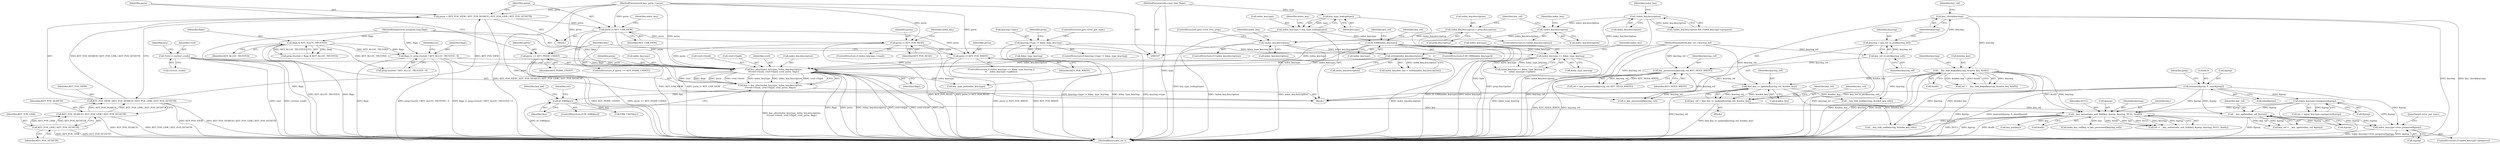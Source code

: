digraph "0_linux_c06cfb08b88dfbe13be44a69ae2fdc3a7c902d81_2@API" {
"1000467" [label="(Call,index_key.type->free_preparse(&prep))"];
"1000238" [label="(Call,index_key.type->preparse(&prep))"];
"1000192" [label="(Call,memset(&prep, 0, sizeof(prep)))"];
"1000486" [label="(Call,__key_update(key_ref, &prep))"];
"1000348" [label="(Call,key_ref = find_key_to_update(keyring_ref, &index_key))"];
"1000350" [label="(Call,find_key_to_update(keyring_ref, &index_key))"];
"1000328" [label="(Call,key_permission(keyring_ref, KEY_NEED_WRITE))"];
"1000175" [label="(Call,key_ref_to_ptr(keyring_ref))"];
"1000108" [label="(MethodParameterIn,key_ref_t keyring_ref)"];
"1000310" [label="(Call,__key_link_begin(keyring, &index_key, &edit))"];
"1000177" [label="(Call,key_check(keyring))"];
"1000173" [label="(Call,keyring = key_ref_to_ptr(keyring_ref))"];
"1000428" [label="(Call,__key_instantiate_and_link(key, &prep, keyring, NULL, &edit))"];
"1000418" [label="(Call,IS_ERR(key))"];
"1000399" [label="(Call,key = key_alloc(index_key.type, index_key.description,\n\t\t\tcred->fsuid, cred->fsgid, cred, perm, flags))"];
"1000401" [label="(Call,key_alloc(index_key.type, index_key.description,\n\t\t\tcred->fsuid, cred->fsgid, cred, perm, flags))"];
"1000385" [label="(Call,index_key.type == &key_type_keyring)"];
"1000137" [label="(Call,IS_ERR(index_key.type))"];
"1000130" [label="(Call,index_key.type = key_type_lookup(type))"];
"1000134" [label="(Call,key_type_lookup(type))"];
"1000109" [label="(MethodParameterIn,const char *type)"];
"1000185" [label="(Call,keyring->type != &key_type_keyring)"];
"1000278" [label="(Call,strlen(index_key.description))"];
"1000269" [label="(Call,!index_key.description)"];
"1000252" [label="(Call,!index_key.description)"];
"1000162" [label="(Call,!index_key.description)"];
"1000256" [label="(Call,index_key.description = prep.description)"];
"1000120" [label="(Call,*cred = current_cred())"];
"1000396" [label="(Call,perm |= KEY_POS_WRITE)"];
"1000371" [label="(Call,perm |= KEY_USR_VIEW)"];
"1000362" [label="(Call,perm = KEY_POS_VIEW | KEY_POS_SEARCH | KEY_POS_LINK | KEY_POS_SETATTR)"];
"1000364" [label="(Call,KEY_POS_VIEW | KEY_POS_SEARCH | KEY_POS_LINK | KEY_POS_SETATTR)"];
"1000366" [label="(Call,KEY_POS_SEARCH | KEY_POS_LINK | KEY_POS_SETATTR)"];
"1000368" [label="(Call,KEY_POS_LINK | KEY_POS_SETATTR)"];
"1000113" [label="(MethodParameterIn,key_perm_t perm)"];
"1000380" [label="(Call,perm |= KEY_POS_READ)"];
"1000358" [label="(Call,perm == KEY_PERM_UNDEF)"];
"1000300" [label="(Call,flags |= prep.trusted ? KEY_ALLOC_TRUSTED : 0)"];
"1000221" [label="(Call,flags & KEY_ALLOC_TRUSTED)"];
"1000114" [label="(MethodParameterIn,unsigned long flags)"];
"1000251" [label="(ControlStructure,if (!index_key.description))"];
"1000363" [label="(Identifier,perm)"];
"1000114" [label="(MethodParameterIn,unsigned long flags)"];
"1000374" [label="(ControlStructure,if (index_key.type->read))"];
"1000488" [label="(Call,&prep)"];
"1000386" [label="(Call,index_key.type)"];
"1000371" [label="(Call,perm |= KEY_USR_VIEW)"];
"1000131" [label="(Call,index_key.type)"];
"1000184" [label="(ControlStructure,if (keyring->type != &key_type_keyring))"];
"1000359" [label="(Identifier,perm)"];
"1000370" [label="(Identifier,KEY_POS_SETATTR)"];
"1000470" [label="(JumpTarget,error_put_type:)"];
"1000222" [label="(Identifier,flags)"];
"1000191" [label="(ControlStructure,goto error_put_type;)"];
"1000256" [label="(Call,index_key.description = prep.description)"];
"1000422" [label="(Identifier,key_ref)"];
"1000389" [label="(Call,&key_type_keyring)"];
"1000377" [label="(Identifier,index_key)"];
"1000393" [label="(Identifier,index_key)"];
"1000186" [label="(Call,keyring->type)"];
"1000373" [label="(Identifier,KEY_USR_VIEW)"];
"1000274" [label="(Call,index_key.desc_len = strlen(index_key.description))"];
"1000428" [label="(Call,__key_instantiate_and_link(key, &prep, keyring, NULL, &edit))"];
"1000419" [label="(Identifier,key)"];
"1000396" [label="(Call,perm |= KEY_POS_WRITE)"];
"1000258" [label="(Identifier,index_key)"];
"1000416" [label="(Identifier,flags)"];
"1000252" [label="(Call,!index_key.description)"];
"1000130" [label="(Call,index_key.type = key_type_lookup(type))"];
"1000348" [label="(Call,key_ref = find_key_to_update(keyring_ref, &index_key))"];
"1000486" [label="(Call,__key_update(key_ref, &prep))"];
"1000176" [label="(Identifier,keyring_ref)"];
"1000309" [label="(Identifier,ret)"];
"1000380" [label="(Call,perm |= KEY_POS_READ)"];
"1000135" [label="(Identifier,type)"];
"1000357" [label="(ControlStructure,if (perm == KEY_PERM_UNDEF))"];
"1000122" [label="(Call,current_cred())"];
"1000384" [label="(Call,index_key.type == &key_type_keyring ||\n\t\t    index_key.type->update)"];
"1000399" [label="(Call,key = key_alloc(index_key.type, index_key.description,\n\t\t\tcred->fsuid, cred->fsgid, cred, perm, flags))"];
"1000349" [label="(Identifier,key_ref)"];
"1000196" [label="(Call,sizeof(prep))"];
"1000192" [label="(Call,memset(&prep, 0, sizeof(prep)))"];
"1000312" [label="(Call,&index_key)"];
"1000236" [label="(Call,ret = index_key.type->preparse(&prep))"];
"1000177" [label="(Call,key_check(keyring))"];
"1000195" [label="(Literal,0)"];
"1000137" [label="(Call,IS_ERR(index_key.type))"];
"1000194" [label="(Identifier,prep)"];
"1000330" [label="(Identifier,KEY_NEED_WRITE)"];
"1000239" [label="(Call,&prep)"];
"1000441" [label="(Call,key_put(key))"];
"1000362" [label="(Call,perm = KEY_POS_VIEW | KEY_POS_SEARCH | KEY_POS_LINK | KEY_POS_SETATTR)"];
"1000484" [label="(Call,key_ref = __key_update(key_ref, &prep))"];
"1000143" [label="(Identifier,key_ref)"];
"1000385" [label="(Call,index_key.type == &key_type_keyring)"];
"1000270" [label="(Call,index_key.description)"];
"1000161" [label="(Call,!index_key.description && !index_key.type->preparse)"];
"1000408" [label="(Call,cred->fsuid)"];
"1000126" [label="(Identifier,key)"];
"1000411" [label="(Call,cred->fsgid)"];
"1000311" [label="(Identifier,keyring)"];
"1000308" [label="(Call,ret = __key_link_begin(keyring, &index_key, &edit))"];
"1000487" [label="(Identifier,key_ref)"];
"1000372" [label="(Identifier,perm)"];
"1000434" [label="(Call,&edit)"];
"1000418" [label="(Call,IS_ERR(key))"];
"1000329" [label="(Identifier,keyring_ref)"];
"1000162" [label="(Call,!index_key.description)"];
"1000260" [label="(Call,prep.description)"];
"1000397" [label="(Identifier,perm)"];
"1000417" [label="(ControlStructure,if (IS_ERR(key)))"];
"1000414" [label="(Identifier,cred)"];
"1000455" [label="(Call,__key_link_end(keyring, &index_key, edit))"];
"1000278" [label="(Call,strlen(index_key.description))"];
"1000300" [label="(Call,flags |= prep.trusted ? KEY_ALLOC_TRUSTED : 0)"];
"1000269" [label="(Call,!index_key.description)"];
"1000367" [label="(Identifier,KEY_POS_SEARCH)"];
"1000467" [label="(Call,index_key.type->free_preparse(&prep))"];
"1000369" [label="(Identifier,KEY_POS_LINK)"];
"1000433" [label="(Identifier,NULL)"];
"1000302" [label="(Call,prep.trusted ? KEY_ALLOC_TRUSTED : 0)"];
"1000121" [label="(Identifier,cred)"];
"1000382" [label="(Identifier,KEY_POS_READ)"];
"1000352" [label="(Call,&index_key)"];
"1000350" [label="(Call,find_key_to_update(keyring_ref, &index_key))"];
"1000368" [label="(Call,KEY_POS_LINK | KEY_POS_SETATTR)"];
"1000120" [label="(Call,*cred = current_cred())"];
"1000276" [label="(Identifier,index_key)"];
"1000310" [label="(Call,__key_link_begin(keyring, &index_key, &edit))"];
"1000185" [label="(Call,keyring->type != &key_type_keyring)"];
"1000479" [label="(Call,__key_link_end(keyring, &index_key, edit))"];
"1000347" [label="(Block,)"];
"1000361" [label="(Block,)"];
"1000358" [label="(Call,perm == KEY_PERM_UNDEF)"];
"1000149" [label="(Identifier,key_ref)"];
"1000351" [label="(Identifier,keyring_ref)"];
"1000401" [label="(Call,key_alloc(index_key.type, index_key.description,\n\t\t\tcred->fsuid, cred->fsgid, cred, perm, flags))"];
"1000423" [label="(Call,ERR_CAST(key))"];
"1000169" [label="(Identifier,index_key)"];
"1000134" [label="(Call,key_type_lookup(type))"];
"1000405" [label="(Call,index_key.description)"];
"1000398" [label="(Identifier,KEY_POS_WRITE)"];
"1000221" [label="(Call,flags & KEY_ALLOC_TRUSTED)"];
"1000193" [label="(Call,&prep)"];
"1000268" [label="(ControlStructure,if (!index_key.description))"];
"1000238" [label="(Call,index_key.type->preparse(&prep))"];
"1000415" [label="(Identifier,perm)"];
"1000387" [label="(Identifier,index_key)"];
"1000326" [label="(Call,ret = key_permission(keyring_ref, KEY_NEED_WRITE))"];
"1000139" [label="(Identifier,index_key)"];
"1000175" [label="(Call,key_ref_to_ptr(keyring_ref))"];
"1000381" [label="(Identifier,perm)"];
"1000257" [label="(Call,index_key.description)"];
"1000113" [label="(MethodParameterIn,key_perm_t perm)"];
"1000136" [label="(ControlStructure,if (IS_ERR(index_key.type)))"];
"1000328" [label="(Call,key_permission(keyring_ref, KEY_NEED_WRITE))"];
"1000108" [label="(MethodParameterIn,key_ref_t keyring_ref)"];
"1000200" [label="(Identifier,prep)"];
"1000402" [label="(Call,index_key.type)"];
"1000273" [label="(ControlStructure,goto error_free_prep;)"];
"1000301" [label="(Identifier,flags)"];
"1000279" [label="(Call,index_key.description)"];
"1000491" [label="(MethodReturn,key_ref_t)"];
"1000178" [label="(Identifier,keyring)"];
"1000471" [label="(Call,key_type_put(index_key.type))"];
"1000163" [label="(Call,index_key.description)"];
"1000264" [label="(Identifier,key_ref)"];
"1000223" [label="(Identifier,KEY_ALLOC_TRUSTED)"];
"1000138" [label="(Call,index_key.type)"];
"1000450" [label="(Call,make_key_ref(key, is_key_possessed(keyring_ref)))"];
"1000383" [label="(ControlStructure,if (index_key.type == &key_type_keyring ||\n\t\t    index_key.type->update))"];
"1000180" [label="(Identifier,key_ref)"];
"1000468" [label="(Call,&prep)"];
"1000364" [label="(Call,KEY_POS_VIEW | KEY_POS_SEARCH | KEY_POS_LINK | KEY_POS_SETATTR)"];
"1000360" [label="(Identifier,KEY_PERM_UNDEF)"];
"1000461" [label="(ControlStructure,if (index_key.type->preparse))"];
"1000452" [label="(Call,is_key_possessed(keyring_ref))"];
"1000253" [label="(Call,index_key.description)"];
"1000366" [label="(Call,KEY_POS_SEARCH | KEY_POS_LINK | KEY_POS_SETATTR)"];
"1000427" [label="(Identifier,ret)"];
"1000109" [label="(MethodParameterIn,const char *type)"];
"1000400" [label="(Identifier,key)"];
"1000174" [label="(Identifier,keyring)"];
"1000365" [label="(Identifier,KEY_POS_VIEW)"];
"1000314" [label="(Call,&edit)"];
"1000173" [label="(Call,keyring = key_ref_to_ptr(keyring_ref))"];
"1000426" [label="(Call,ret = __key_instantiate_and_link(key, &prep, keyring, NULL, &edit))"];
"1000115" [label="(Block,)"];
"1000355" [label="(Identifier,key_ref)"];
"1000430" [label="(Call,&prep)"];
"1000189" [label="(Call,&key_type_keyring)"];
"1000217" [label="(Call,prep.trusted = flags & KEY_ALLOC_TRUSTED)"];
"1000432" [label="(Identifier,keyring)"];
"1000429" [label="(Identifier,key)"];
"1000467" -> "1000461"  [label="AST: "];
"1000467" -> "1000468"  [label="CFG: "];
"1000468" -> "1000467"  [label="AST: "];
"1000470" -> "1000467"  [label="CFG: "];
"1000467" -> "1000491"  [label="DDG: index_key.type->free_preparse(&prep)"];
"1000467" -> "1000491"  [label="DDG: &prep"];
"1000238" -> "1000467"  [label="DDG: &prep"];
"1000486" -> "1000467"  [label="DDG: &prep"];
"1000192" -> "1000467"  [label="DDG: &prep"];
"1000428" -> "1000467"  [label="DDG: &prep"];
"1000238" -> "1000236"  [label="AST: "];
"1000238" -> "1000239"  [label="CFG: "];
"1000239" -> "1000238"  [label="AST: "];
"1000236" -> "1000238"  [label="CFG: "];
"1000238" -> "1000491"  [label="DDG: &prep"];
"1000238" -> "1000236"  [label="DDG: &prep"];
"1000192" -> "1000238"  [label="DDG: &prep"];
"1000238" -> "1000428"  [label="DDG: &prep"];
"1000238" -> "1000486"  [label="DDG: &prep"];
"1000192" -> "1000115"  [label="AST: "];
"1000192" -> "1000196"  [label="CFG: "];
"1000193" -> "1000192"  [label="AST: "];
"1000195" -> "1000192"  [label="AST: "];
"1000196" -> "1000192"  [label="AST: "];
"1000200" -> "1000192"  [label="CFG: "];
"1000192" -> "1000491"  [label="DDG: &prep"];
"1000192" -> "1000491"  [label="DDG: memset(&prep, 0, sizeof(prep))"];
"1000192" -> "1000428"  [label="DDG: &prep"];
"1000192" -> "1000486"  [label="DDG: &prep"];
"1000486" -> "1000484"  [label="AST: "];
"1000486" -> "1000488"  [label="CFG: "];
"1000487" -> "1000486"  [label="AST: "];
"1000488" -> "1000486"  [label="AST: "];
"1000484" -> "1000486"  [label="CFG: "];
"1000486" -> "1000491"  [label="DDG: &prep"];
"1000486" -> "1000484"  [label="DDG: key_ref"];
"1000486" -> "1000484"  [label="DDG: &prep"];
"1000348" -> "1000486"  [label="DDG: key_ref"];
"1000348" -> "1000347"  [label="AST: "];
"1000348" -> "1000350"  [label="CFG: "];
"1000349" -> "1000348"  [label="AST: "];
"1000350" -> "1000348"  [label="AST: "];
"1000355" -> "1000348"  [label="CFG: "];
"1000348" -> "1000491"  [label="DDG: find_key_to_update(keyring_ref, &index_key)"];
"1000350" -> "1000348"  [label="DDG: keyring_ref"];
"1000350" -> "1000348"  [label="DDG: &index_key"];
"1000350" -> "1000352"  [label="CFG: "];
"1000351" -> "1000350"  [label="AST: "];
"1000352" -> "1000350"  [label="AST: "];
"1000350" -> "1000491"  [label="DDG: keyring_ref"];
"1000328" -> "1000350"  [label="DDG: keyring_ref"];
"1000108" -> "1000350"  [label="DDG: keyring_ref"];
"1000310" -> "1000350"  [label="DDG: &index_key"];
"1000350" -> "1000452"  [label="DDG: keyring_ref"];
"1000350" -> "1000455"  [label="DDG: &index_key"];
"1000350" -> "1000479"  [label="DDG: &index_key"];
"1000328" -> "1000326"  [label="AST: "];
"1000328" -> "1000330"  [label="CFG: "];
"1000329" -> "1000328"  [label="AST: "];
"1000330" -> "1000328"  [label="AST: "];
"1000326" -> "1000328"  [label="CFG: "];
"1000328" -> "1000491"  [label="DDG: keyring_ref"];
"1000328" -> "1000491"  [label="DDG: KEY_NEED_WRITE"];
"1000328" -> "1000326"  [label="DDG: keyring_ref"];
"1000328" -> "1000326"  [label="DDG: KEY_NEED_WRITE"];
"1000175" -> "1000328"  [label="DDG: keyring_ref"];
"1000108" -> "1000328"  [label="DDG: keyring_ref"];
"1000328" -> "1000452"  [label="DDG: keyring_ref"];
"1000175" -> "1000173"  [label="AST: "];
"1000175" -> "1000176"  [label="CFG: "];
"1000176" -> "1000175"  [label="AST: "];
"1000173" -> "1000175"  [label="CFG: "];
"1000175" -> "1000491"  [label="DDG: keyring_ref"];
"1000175" -> "1000173"  [label="DDG: keyring_ref"];
"1000108" -> "1000175"  [label="DDG: keyring_ref"];
"1000108" -> "1000107"  [label="AST: "];
"1000108" -> "1000491"  [label="DDG: keyring_ref"];
"1000108" -> "1000452"  [label="DDG: keyring_ref"];
"1000310" -> "1000308"  [label="AST: "];
"1000310" -> "1000314"  [label="CFG: "];
"1000311" -> "1000310"  [label="AST: "];
"1000312" -> "1000310"  [label="AST: "];
"1000314" -> "1000310"  [label="AST: "];
"1000308" -> "1000310"  [label="CFG: "];
"1000310" -> "1000491"  [label="DDG: &index_key"];
"1000310" -> "1000491"  [label="DDG: keyring"];
"1000310" -> "1000491"  [label="DDG: &edit"];
"1000310" -> "1000308"  [label="DDG: keyring"];
"1000310" -> "1000308"  [label="DDG: &index_key"];
"1000310" -> "1000308"  [label="DDG: &edit"];
"1000177" -> "1000310"  [label="DDG: keyring"];
"1000310" -> "1000428"  [label="DDG: keyring"];
"1000310" -> "1000428"  [label="DDG: &edit"];
"1000310" -> "1000455"  [label="DDG: keyring"];
"1000310" -> "1000455"  [label="DDG: &index_key"];
"1000310" -> "1000479"  [label="DDG: keyring"];
"1000177" -> "1000115"  [label="AST: "];
"1000177" -> "1000178"  [label="CFG: "];
"1000178" -> "1000177"  [label="AST: "];
"1000180" -> "1000177"  [label="CFG: "];
"1000177" -> "1000491"  [label="DDG: keyring"];
"1000177" -> "1000491"  [label="DDG: key_check(keyring)"];
"1000173" -> "1000177"  [label="DDG: keyring"];
"1000173" -> "1000115"  [label="AST: "];
"1000174" -> "1000173"  [label="AST: "];
"1000178" -> "1000173"  [label="CFG: "];
"1000173" -> "1000491"  [label="DDG: key_ref_to_ptr(keyring_ref)"];
"1000428" -> "1000426"  [label="AST: "];
"1000428" -> "1000434"  [label="CFG: "];
"1000429" -> "1000428"  [label="AST: "];
"1000430" -> "1000428"  [label="AST: "];
"1000432" -> "1000428"  [label="AST: "];
"1000433" -> "1000428"  [label="AST: "];
"1000434" -> "1000428"  [label="AST: "];
"1000426" -> "1000428"  [label="CFG: "];
"1000428" -> "1000491"  [label="DDG: &edit"];
"1000428" -> "1000491"  [label="DDG: NULL"];
"1000428" -> "1000491"  [label="DDG: &prep"];
"1000428" -> "1000426"  [label="DDG: &edit"];
"1000428" -> "1000426"  [label="DDG: key"];
"1000428" -> "1000426"  [label="DDG: NULL"];
"1000428" -> "1000426"  [label="DDG: keyring"];
"1000428" -> "1000426"  [label="DDG: &prep"];
"1000418" -> "1000428"  [label="DDG: key"];
"1000428" -> "1000441"  [label="DDG: key"];
"1000428" -> "1000450"  [label="DDG: key"];
"1000428" -> "1000455"  [label="DDG: keyring"];
"1000418" -> "1000417"  [label="AST: "];
"1000418" -> "1000419"  [label="CFG: "];
"1000419" -> "1000418"  [label="AST: "];
"1000422" -> "1000418"  [label="CFG: "];
"1000427" -> "1000418"  [label="CFG: "];
"1000418" -> "1000491"  [label="DDG: IS_ERR(key)"];
"1000399" -> "1000418"  [label="DDG: key"];
"1000418" -> "1000423"  [label="DDG: key"];
"1000399" -> "1000115"  [label="AST: "];
"1000399" -> "1000401"  [label="CFG: "];
"1000400" -> "1000399"  [label="AST: "];
"1000401" -> "1000399"  [label="AST: "];
"1000419" -> "1000399"  [label="CFG: "];
"1000399" -> "1000491"  [label="DDG: key_alloc(index_key.type, index_key.description,\n\t\t\tcred->fsuid, cred->fsgid, cred, perm, flags)"];
"1000401" -> "1000399"  [label="DDG: cred"];
"1000401" -> "1000399"  [label="DDG: flags"];
"1000401" -> "1000399"  [label="DDG: perm"];
"1000401" -> "1000399"  [label="DDG: cred->fsuid"];
"1000401" -> "1000399"  [label="DDG: index_key.type"];
"1000401" -> "1000399"  [label="DDG: index_key.description"];
"1000401" -> "1000399"  [label="DDG: cred->fsgid"];
"1000401" -> "1000416"  [label="CFG: "];
"1000402" -> "1000401"  [label="AST: "];
"1000405" -> "1000401"  [label="AST: "];
"1000408" -> "1000401"  [label="AST: "];
"1000411" -> "1000401"  [label="AST: "];
"1000414" -> "1000401"  [label="AST: "];
"1000415" -> "1000401"  [label="AST: "];
"1000416" -> "1000401"  [label="AST: "];
"1000401" -> "1000491"  [label="DDG: index_key.description"];
"1000401" -> "1000491"  [label="DDG: cred->fsgid"];
"1000401" -> "1000491"  [label="DDG: cred->fsuid"];
"1000401" -> "1000491"  [label="DDG: cred"];
"1000401" -> "1000491"  [label="DDG: flags"];
"1000401" -> "1000491"  [label="DDG: perm"];
"1000385" -> "1000401"  [label="DDG: index_key.type"];
"1000137" -> "1000401"  [label="DDG: index_key.type"];
"1000278" -> "1000401"  [label="DDG: index_key.description"];
"1000120" -> "1000401"  [label="DDG: cred"];
"1000396" -> "1000401"  [label="DDG: perm"];
"1000371" -> "1000401"  [label="DDG: perm"];
"1000380" -> "1000401"  [label="DDG: perm"];
"1000358" -> "1000401"  [label="DDG: perm"];
"1000113" -> "1000401"  [label="DDG: perm"];
"1000300" -> "1000401"  [label="DDG: flags"];
"1000114" -> "1000401"  [label="DDG: flags"];
"1000401" -> "1000471"  [label="DDG: index_key.type"];
"1000385" -> "1000384"  [label="AST: "];
"1000385" -> "1000389"  [label="CFG: "];
"1000386" -> "1000385"  [label="AST: "];
"1000389" -> "1000385"  [label="AST: "];
"1000393" -> "1000385"  [label="CFG: "];
"1000384" -> "1000385"  [label="CFG: "];
"1000385" -> "1000491"  [label="DDG: &key_type_keyring"];
"1000385" -> "1000384"  [label="DDG: index_key.type"];
"1000385" -> "1000384"  [label="DDG: &key_type_keyring"];
"1000137" -> "1000385"  [label="DDG: index_key.type"];
"1000185" -> "1000385"  [label="DDG: &key_type_keyring"];
"1000137" -> "1000136"  [label="AST: "];
"1000137" -> "1000138"  [label="CFG: "];
"1000138" -> "1000137"  [label="AST: "];
"1000143" -> "1000137"  [label="CFG: "];
"1000149" -> "1000137"  [label="CFG: "];
"1000137" -> "1000491"  [label="DDG: index_key.type"];
"1000137" -> "1000491"  [label="DDG: IS_ERR(index_key.type)"];
"1000130" -> "1000137"  [label="DDG: index_key.type"];
"1000137" -> "1000471"  [label="DDG: index_key.type"];
"1000130" -> "1000115"  [label="AST: "];
"1000130" -> "1000134"  [label="CFG: "];
"1000131" -> "1000130"  [label="AST: "];
"1000134" -> "1000130"  [label="AST: "];
"1000139" -> "1000130"  [label="CFG: "];
"1000130" -> "1000491"  [label="DDG: key_type_lookup(type)"];
"1000134" -> "1000130"  [label="DDG: type"];
"1000134" -> "1000135"  [label="CFG: "];
"1000135" -> "1000134"  [label="AST: "];
"1000134" -> "1000491"  [label="DDG: type"];
"1000109" -> "1000134"  [label="DDG: type"];
"1000109" -> "1000107"  [label="AST: "];
"1000109" -> "1000491"  [label="DDG: type"];
"1000185" -> "1000184"  [label="AST: "];
"1000185" -> "1000189"  [label="CFG: "];
"1000186" -> "1000185"  [label="AST: "];
"1000189" -> "1000185"  [label="AST: "];
"1000191" -> "1000185"  [label="CFG: "];
"1000194" -> "1000185"  [label="CFG: "];
"1000185" -> "1000491"  [label="DDG: keyring->type"];
"1000185" -> "1000491"  [label="DDG: keyring->type != &key_type_keyring"];
"1000185" -> "1000491"  [label="DDG: &key_type_keyring"];
"1000278" -> "1000274"  [label="AST: "];
"1000278" -> "1000279"  [label="CFG: "];
"1000279" -> "1000278"  [label="AST: "];
"1000274" -> "1000278"  [label="CFG: "];
"1000278" -> "1000491"  [label="DDG: index_key.description"];
"1000278" -> "1000274"  [label="DDG: index_key.description"];
"1000269" -> "1000278"  [label="DDG: index_key.description"];
"1000162" -> "1000278"  [label="DDG: index_key.description"];
"1000269" -> "1000268"  [label="AST: "];
"1000269" -> "1000270"  [label="CFG: "];
"1000270" -> "1000269"  [label="AST: "];
"1000273" -> "1000269"  [label="CFG: "];
"1000276" -> "1000269"  [label="CFG: "];
"1000269" -> "1000491"  [label="DDG: !index_key.description"];
"1000269" -> "1000491"  [label="DDG: index_key.description"];
"1000252" -> "1000269"  [label="DDG: index_key.description"];
"1000256" -> "1000269"  [label="DDG: index_key.description"];
"1000252" -> "1000251"  [label="AST: "];
"1000252" -> "1000253"  [label="CFG: "];
"1000253" -> "1000252"  [label="AST: "];
"1000258" -> "1000252"  [label="CFG: "];
"1000264" -> "1000252"  [label="CFG: "];
"1000162" -> "1000252"  [label="DDG: index_key.description"];
"1000162" -> "1000161"  [label="AST: "];
"1000162" -> "1000163"  [label="CFG: "];
"1000163" -> "1000162"  [label="AST: "];
"1000169" -> "1000162"  [label="CFG: "];
"1000161" -> "1000162"  [label="CFG: "];
"1000162" -> "1000491"  [label="DDG: index_key.description"];
"1000162" -> "1000161"  [label="DDG: index_key.description"];
"1000256" -> "1000251"  [label="AST: "];
"1000256" -> "1000260"  [label="CFG: "];
"1000257" -> "1000256"  [label="AST: "];
"1000260" -> "1000256"  [label="AST: "];
"1000264" -> "1000256"  [label="CFG: "];
"1000256" -> "1000491"  [label="DDG: prep.description"];
"1000120" -> "1000115"  [label="AST: "];
"1000120" -> "1000122"  [label="CFG: "];
"1000121" -> "1000120"  [label="AST: "];
"1000122" -> "1000120"  [label="AST: "];
"1000126" -> "1000120"  [label="CFG: "];
"1000120" -> "1000491"  [label="DDG: cred"];
"1000120" -> "1000491"  [label="DDG: current_cred()"];
"1000396" -> "1000383"  [label="AST: "];
"1000396" -> "1000398"  [label="CFG: "];
"1000397" -> "1000396"  [label="AST: "];
"1000398" -> "1000396"  [label="AST: "];
"1000400" -> "1000396"  [label="CFG: "];
"1000396" -> "1000491"  [label="DDG: perm |= KEY_POS_WRITE"];
"1000396" -> "1000491"  [label="DDG: KEY_POS_WRITE"];
"1000371" -> "1000396"  [label="DDG: perm"];
"1000380" -> "1000396"  [label="DDG: perm"];
"1000113" -> "1000396"  [label="DDG: perm"];
"1000371" -> "1000361"  [label="AST: "];
"1000371" -> "1000373"  [label="CFG: "];
"1000372" -> "1000371"  [label="AST: "];
"1000373" -> "1000371"  [label="AST: "];
"1000377" -> "1000371"  [label="CFG: "];
"1000371" -> "1000491"  [label="DDG: KEY_USR_VIEW"];
"1000371" -> "1000491"  [label="DDG: perm |= KEY_USR_VIEW"];
"1000362" -> "1000371"  [label="DDG: perm"];
"1000113" -> "1000371"  [label="DDG: perm"];
"1000371" -> "1000380"  [label="DDG: perm"];
"1000362" -> "1000361"  [label="AST: "];
"1000362" -> "1000364"  [label="CFG: "];
"1000363" -> "1000362"  [label="AST: "];
"1000364" -> "1000362"  [label="AST: "];
"1000372" -> "1000362"  [label="CFG: "];
"1000362" -> "1000491"  [label="DDG: KEY_POS_VIEW | KEY_POS_SEARCH | KEY_POS_LINK | KEY_POS_SETATTR"];
"1000364" -> "1000362"  [label="DDG: KEY_POS_VIEW"];
"1000364" -> "1000362"  [label="DDG: KEY_POS_SEARCH | KEY_POS_LINK | KEY_POS_SETATTR"];
"1000113" -> "1000362"  [label="DDG: perm"];
"1000364" -> "1000366"  [label="CFG: "];
"1000365" -> "1000364"  [label="AST: "];
"1000366" -> "1000364"  [label="AST: "];
"1000364" -> "1000491"  [label="DDG: KEY_POS_VIEW"];
"1000364" -> "1000491"  [label="DDG: KEY_POS_SEARCH | KEY_POS_LINK | KEY_POS_SETATTR"];
"1000366" -> "1000364"  [label="DDG: KEY_POS_SEARCH"];
"1000366" -> "1000364"  [label="DDG: KEY_POS_LINK | KEY_POS_SETATTR"];
"1000366" -> "1000368"  [label="CFG: "];
"1000367" -> "1000366"  [label="AST: "];
"1000368" -> "1000366"  [label="AST: "];
"1000366" -> "1000491"  [label="DDG: KEY_POS_LINK | KEY_POS_SETATTR"];
"1000366" -> "1000491"  [label="DDG: KEY_POS_SEARCH"];
"1000368" -> "1000366"  [label="DDG: KEY_POS_LINK"];
"1000368" -> "1000366"  [label="DDG: KEY_POS_SETATTR"];
"1000368" -> "1000370"  [label="CFG: "];
"1000369" -> "1000368"  [label="AST: "];
"1000370" -> "1000368"  [label="AST: "];
"1000368" -> "1000491"  [label="DDG: KEY_POS_LINK"];
"1000368" -> "1000491"  [label="DDG: KEY_POS_SETATTR"];
"1000113" -> "1000107"  [label="AST: "];
"1000113" -> "1000491"  [label="DDG: perm"];
"1000113" -> "1000358"  [label="DDG: perm"];
"1000113" -> "1000380"  [label="DDG: perm"];
"1000380" -> "1000374"  [label="AST: "];
"1000380" -> "1000382"  [label="CFG: "];
"1000381" -> "1000380"  [label="AST: "];
"1000382" -> "1000380"  [label="AST: "];
"1000387" -> "1000380"  [label="CFG: "];
"1000380" -> "1000491"  [label="DDG: perm |= KEY_POS_READ"];
"1000380" -> "1000491"  [label="DDG: KEY_POS_READ"];
"1000358" -> "1000357"  [label="AST: "];
"1000358" -> "1000360"  [label="CFG: "];
"1000359" -> "1000358"  [label="AST: "];
"1000360" -> "1000358"  [label="AST: "];
"1000363" -> "1000358"  [label="CFG: "];
"1000400" -> "1000358"  [label="CFG: "];
"1000358" -> "1000491"  [label="DDG: perm == KEY_PERM_UNDEF"];
"1000358" -> "1000491"  [label="DDG: KEY_PERM_UNDEF"];
"1000300" -> "1000115"  [label="AST: "];
"1000300" -> "1000302"  [label="CFG: "];
"1000301" -> "1000300"  [label="AST: "];
"1000302" -> "1000300"  [label="AST: "];
"1000309" -> "1000300"  [label="CFG: "];
"1000300" -> "1000491"  [label="DDG: flags"];
"1000300" -> "1000491"  [label="DDG: prep.trusted ? KEY_ALLOC_TRUSTED : 0"];
"1000300" -> "1000491"  [label="DDG: flags |= prep.trusted ? KEY_ALLOC_TRUSTED : 0"];
"1000221" -> "1000300"  [label="DDG: flags"];
"1000221" -> "1000300"  [label="DDG: KEY_ALLOC_TRUSTED"];
"1000114" -> "1000300"  [label="DDG: flags"];
"1000221" -> "1000217"  [label="AST: "];
"1000221" -> "1000223"  [label="CFG: "];
"1000222" -> "1000221"  [label="AST: "];
"1000223" -> "1000221"  [label="AST: "];
"1000217" -> "1000221"  [label="CFG: "];
"1000221" -> "1000491"  [label="DDG: KEY_ALLOC_TRUSTED"];
"1000221" -> "1000491"  [label="DDG: flags"];
"1000221" -> "1000217"  [label="DDG: flags"];
"1000221" -> "1000217"  [label="DDG: KEY_ALLOC_TRUSTED"];
"1000114" -> "1000221"  [label="DDG: flags"];
"1000221" -> "1000302"  [label="DDG: KEY_ALLOC_TRUSTED"];
"1000114" -> "1000107"  [label="AST: "];
"1000114" -> "1000491"  [label="DDG: flags"];
}
